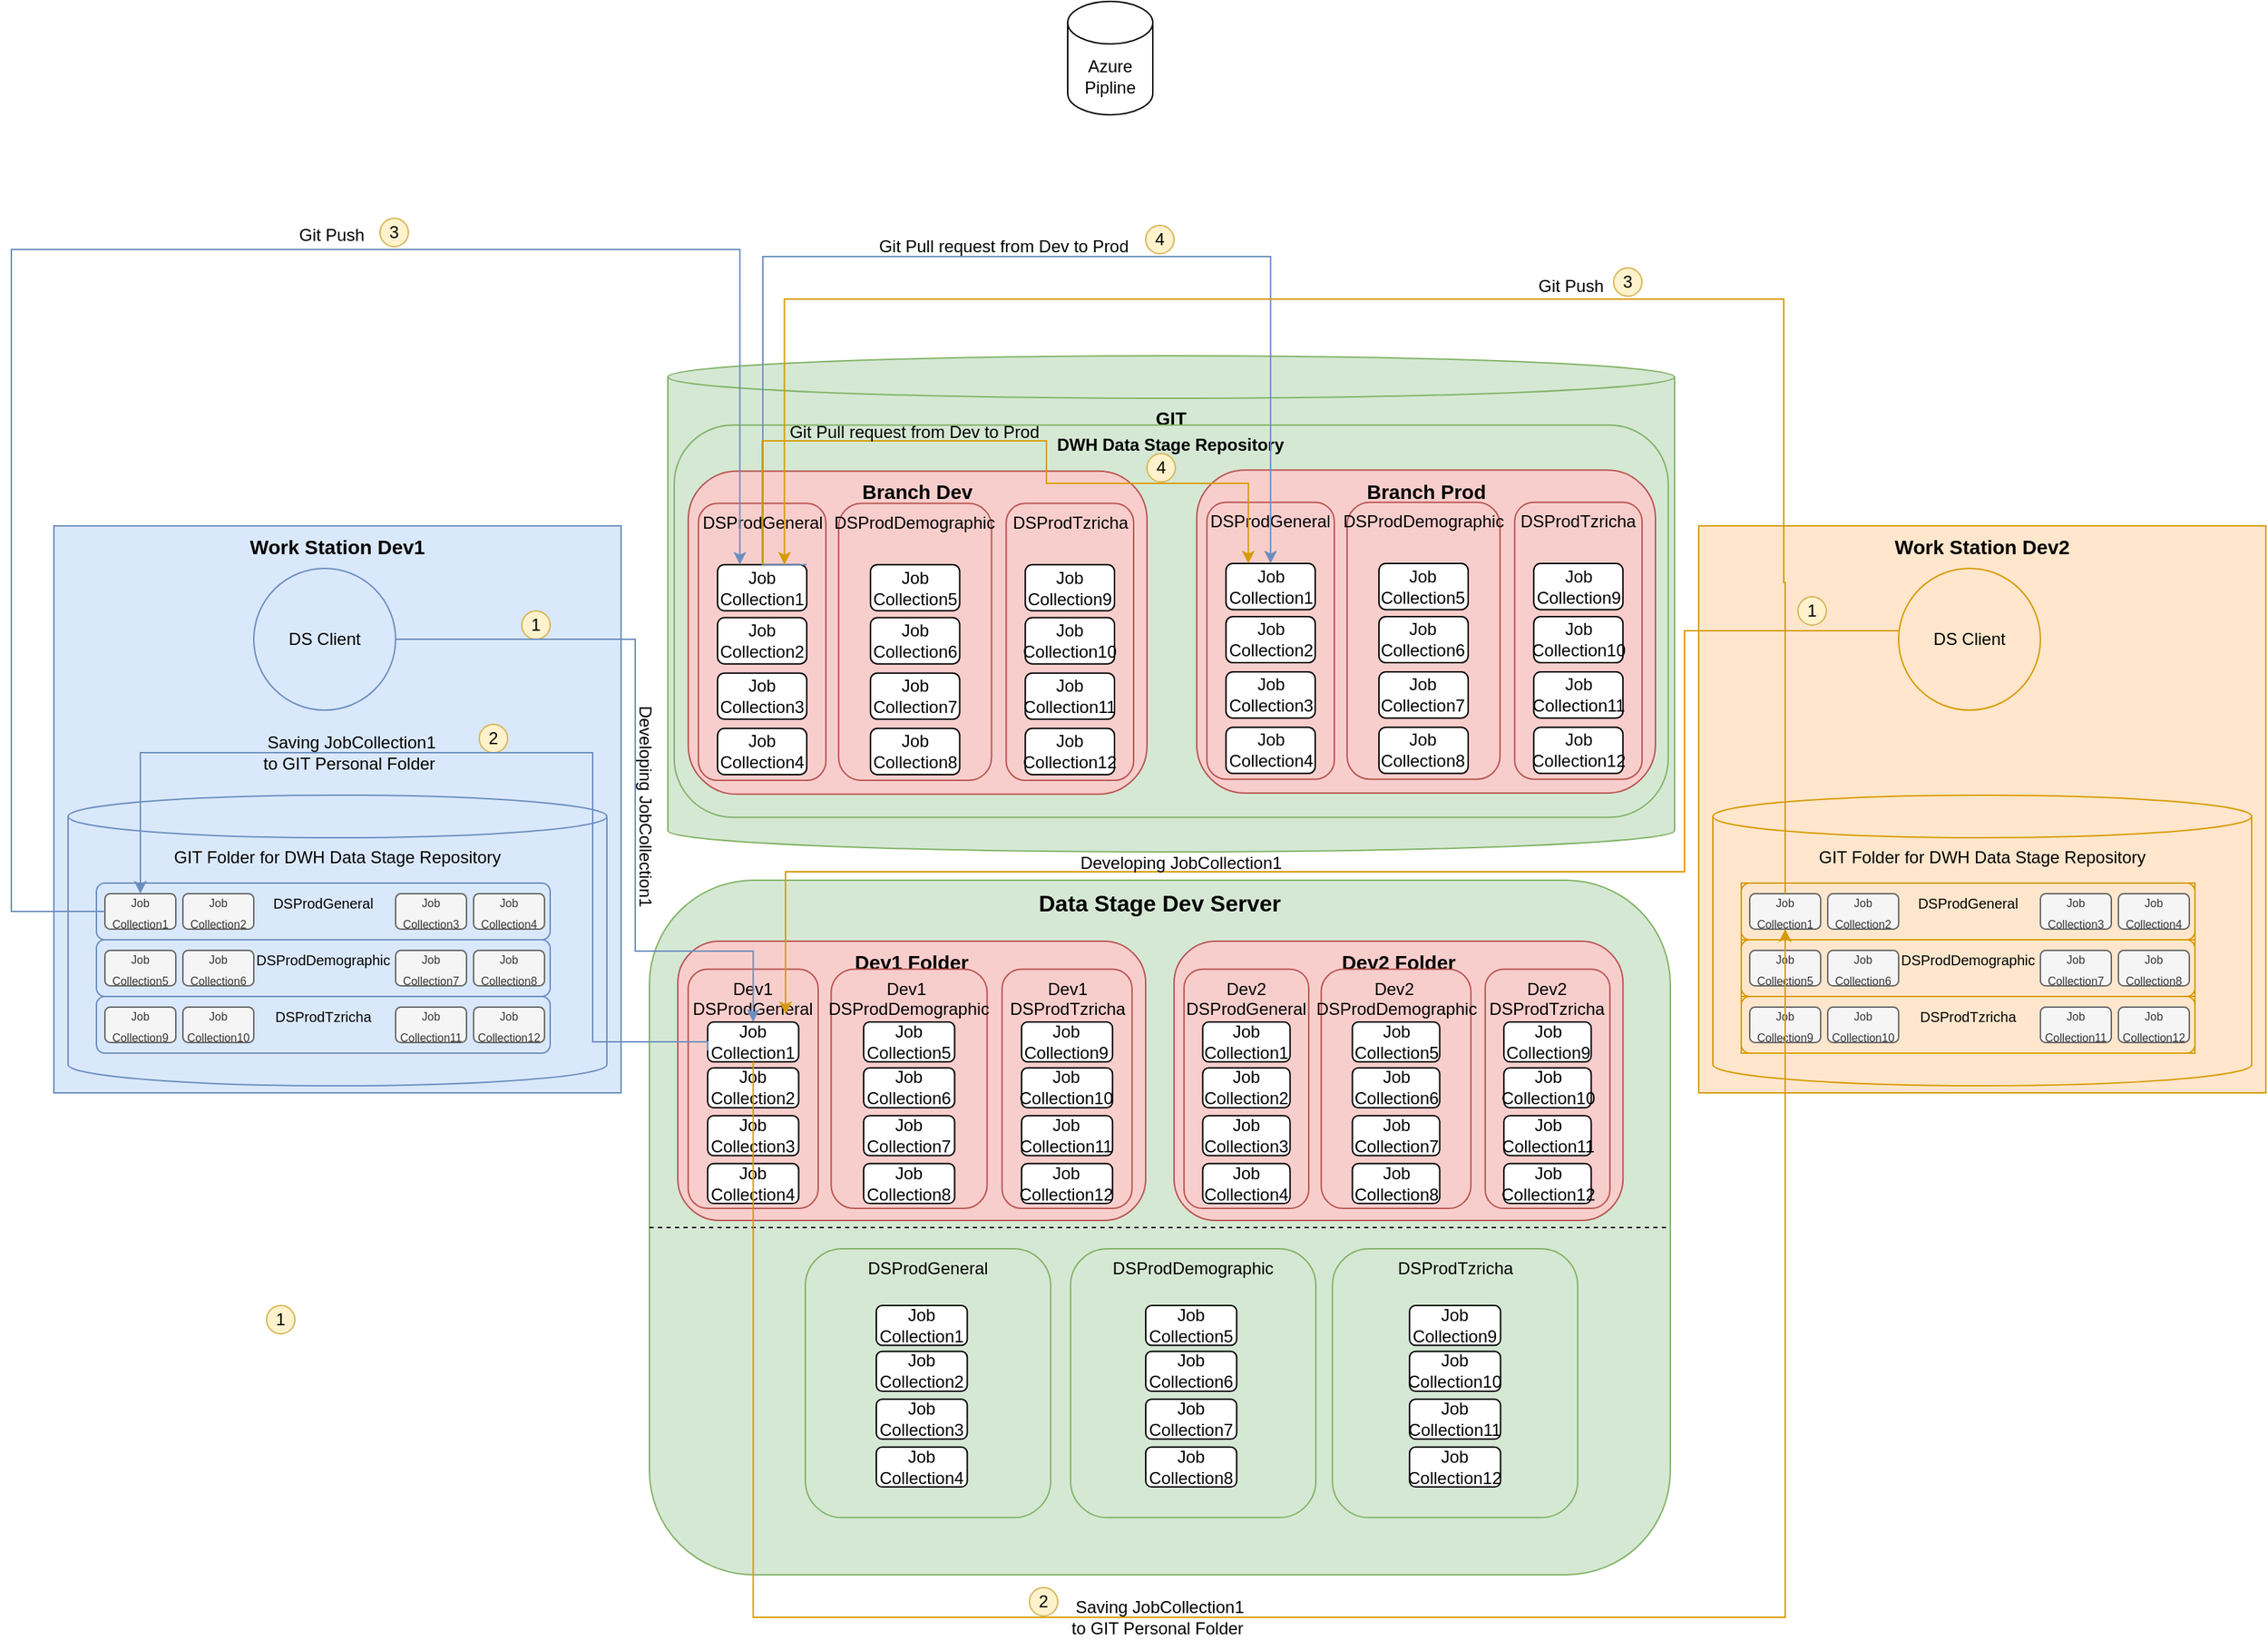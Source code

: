 <mxfile version="21.2.1" type="github">
  <diagram name="‫עמוד-1‬" id="i2Fc2xm11VRdaYwxFgzn">
    <mxGraphModel dx="1434" dy="1933" grid="1" gridSize="10" guides="1" tooltips="1" connect="1" arrows="1" fold="1" page="1" pageScale="1" pageWidth="827" pageHeight="1169" math="0" shadow="0">
      <root>
        <mxCell id="0" />
        <mxCell id="1" parent="0" />
        <mxCell id="r5iFqAWKlbIohHAniu_M-25" value="Azure Pipline" style="shape=cylinder3;whiteSpace=wrap;html=1;boundedLbl=1;backgroundOutline=1;size=15;" parent="1" vertex="1">
          <mxGeometry x="785" y="-450" width="60" height="80" as="geometry" />
        </mxCell>
        <mxCell id="d246zdA38Hne-XJqFqv3-173" value="" style="group" vertex="1" connectable="0" parent="1">
          <mxGeometry x="503" y="-200" width="710" height="350" as="geometry" />
        </mxCell>
        <mxCell id="r5iFqAWKlbIohHAniu_M-11" value="&lt;font size=&quot;1&quot; style=&quot;&quot;&gt;&lt;b style=&quot;font-size: 13px;&quot;&gt;GIT&lt;/b&gt;&lt;/font&gt;" style="shape=cylinder3;whiteSpace=wrap;html=1;boundedLbl=1;backgroundOutline=1;size=15;verticalAlign=top;fillColor=#d5e8d4;strokeColor=#82b366;" parent="d246zdA38Hne-XJqFqv3-173" vertex="1">
          <mxGeometry width="710" height="350" as="geometry" />
        </mxCell>
        <mxCell id="d246zdA38Hne-XJqFqv3-59" value="&lt;font style=&quot;font-size: 12px;&quot;&gt;&lt;b&gt;DWH Data Stage Repository&lt;/b&gt;&lt;/font&gt;" style="rounded=1;whiteSpace=wrap;html=1;fillColor=#d5e8d4;strokeColor=#82b366;verticalAlign=top;" vertex="1" parent="d246zdA38Hne-XJqFqv3-173">
          <mxGeometry x="4.494" y="48.837" width="701.013" height="276.744" as="geometry" />
        </mxCell>
        <mxCell id="d246zdA38Hne-XJqFqv3-96" value="" style="group" vertex="1" connectable="0" parent="d246zdA38Hne-XJqFqv3-173">
          <mxGeometry x="14.38" y="81.395" width="323.544" height="238.605" as="geometry" />
        </mxCell>
        <mxCell id="d246zdA38Hne-XJqFqv3-97" value="Branch Dev" style="rounded=1;whiteSpace=wrap;html=1;fillColor=#f8cecc;strokeColor=#b85450;verticalAlign=top;fontStyle=1;fontSize=14;container=0;" vertex="1" parent="d246zdA38Hne-XJqFqv3-96">
          <mxGeometry width="323.544" height="227.907" as="geometry" />
        </mxCell>
        <mxCell id="d246zdA38Hne-XJqFqv3-98" value="DSProdGeneral" style="rounded=1;whiteSpace=wrap;html=1;verticalAlign=top;fillColor=#f8cecc;strokeColor=#b85450;container=0;" vertex="1" parent="d246zdA38Hne-XJqFqv3-96">
          <mxGeometry x="7.19" y="22.791" width="89.873" height="195.349" as="geometry" />
        </mxCell>
        <mxCell id="d246zdA38Hne-XJqFqv3-99" value="DSProdDemographic" style="rounded=1;whiteSpace=wrap;html=1;verticalAlign=top;fillColor=#f8cecc;strokeColor=#b85450;container=0;" vertex="1" parent="d246zdA38Hne-XJqFqv3-96">
          <mxGeometry x="106.051" y="22.791" width="107.848" height="195.349" as="geometry" />
        </mxCell>
        <mxCell id="d246zdA38Hne-XJqFqv3-100" value="DSProdTzricha" style="rounded=1;whiteSpace=wrap;html=1;verticalAlign=top;fillColor=#f8cecc;strokeColor=#b85450;container=0;" vertex="1" parent="d246zdA38Hne-XJqFqv3-96">
          <mxGeometry x="224.234" y="22.791" width="89.873" height="195.349" as="geometry" />
        </mxCell>
        <mxCell id="d246zdA38Hne-XJqFqv3-101" value="Job Collection1" style="rounded=1;whiteSpace=wrap;html=1;container=0;" vertex="1" parent="d246zdA38Hne-XJqFqv3-96">
          <mxGeometry x="20.671" y="65.93" width="62.911" height="32.558" as="geometry" />
        </mxCell>
        <mxCell id="d246zdA38Hne-XJqFqv3-102" value="Job Collection2" style="rounded=1;whiteSpace=wrap;html=1;container=0;" vertex="1" parent="d246zdA38Hne-XJqFqv3-96">
          <mxGeometry x="20.671" y="103.372" width="62.911" height="32.558" as="geometry" />
        </mxCell>
        <mxCell id="d246zdA38Hne-XJqFqv3-103" value="Job Collection3" style="rounded=1;whiteSpace=wrap;html=1;container=0;" vertex="1" parent="d246zdA38Hne-XJqFqv3-96">
          <mxGeometry x="20.671" y="142.442" width="62.911" height="32.558" as="geometry" />
        </mxCell>
        <mxCell id="d246zdA38Hne-XJqFqv3-104" value="Job Collection4" style="rounded=1;whiteSpace=wrap;html=1;container=0;" vertex="1" parent="d246zdA38Hne-XJqFqv3-96">
          <mxGeometry x="20.671" y="181.512" width="62.911" height="32.558" as="geometry" />
        </mxCell>
        <mxCell id="d246zdA38Hne-XJqFqv3-105" value="Job Collection5" style="rounded=1;whiteSpace=wrap;html=1;container=0;" vertex="1" parent="d246zdA38Hne-XJqFqv3-96">
          <mxGeometry x="128.519" y="65.93" width="62.911" height="32.558" as="geometry" />
        </mxCell>
        <mxCell id="d246zdA38Hne-XJqFqv3-106" value="Job Collection6" style="rounded=1;whiteSpace=wrap;html=1;container=0;" vertex="1" parent="d246zdA38Hne-XJqFqv3-96">
          <mxGeometry x="128.519" y="103.372" width="62.911" height="32.558" as="geometry" />
        </mxCell>
        <mxCell id="d246zdA38Hne-XJqFqv3-107" value="Job Collection7" style="rounded=1;whiteSpace=wrap;html=1;container=0;" vertex="1" parent="d246zdA38Hne-XJqFqv3-96">
          <mxGeometry x="128.519" y="142.442" width="62.911" height="32.558" as="geometry" />
        </mxCell>
        <mxCell id="d246zdA38Hne-XJqFqv3-108" value="Job Collection8" style="rounded=1;whiteSpace=wrap;html=1;container=0;" vertex="1" parent="d246zdA38Hne-XJqFqv3-96">
          <mxGeometry x="128.519" y="181.512" width="62.911" height="32.558" as="geometry" />
        </mxCell>
        <mxCell id="d246zdA38Hne-XJqFqv3-109" value="Job Collection9" style="rounded=1;whiteSpace=wrap;html=1;container=0;" vertex="1" parent="d246zdA38Hne-XJqFqv3-96">
          <mxGeometry x="237.715" y="65.93" width="62.911" height="32.558" as="geometry" />
        </mxCell>
        <mxCell id="d246zdA38Hne-XJqFqv3-110" value="Job Collection10" style="rounded=1;whiteSpace=wrap;html=1;container=0;" vertex="1" parent="d246zdA38Hne-XJqFqv3-96">
          <mxGeometry x="237.715" y="103.372" width="62.911" height="32.558" as="geometry" />
        </mxCell>
        <mxCell id="d246zdA38Hne-XJqFqv3-111" value="Job Collection11" style="rounded=1;whiteSpace=wrap;html=1;container=0;" vertex="1" parent="d246zdA38Hne-XJqFqv3-96">
          <mxGeometry x="237.715" y="142.442" width="62.911" height="32.558" as="geometry" />
        </mxCell>
        <mxCell id="d246zdA38Hne-XJqFqv3-112" value="Job Collection12" style="rounded=1;whiteSpace=wrap;html=1;container=0;" vertex="1" parent="d246zdA38Hne-XJqFqv3-96">
          <mxGeometry x="237.715" y="181.512" width="62.911" height="32.558" as="geometry" />
        </mxCell>
        <mxCell id="d246zdA38Hne-XJqFqv3-226" value="Developing JobCollection1" style="text;html=1;strokeColor=none;fillColor=none;align=center;verticalAlign=middle;whiteSpace=wrap;rounded=0;rotation=90;" vertex="1" parent="d246zdA38Hne-XJqFqv3-96">
          <mxGeometry x="-110.38" y="221.605" width="160" height="30" as="geometry" />
        </mxCell>
        <mxCell id="d246zdA38Hne-XJqFqv3-113" value="" style="group" vertex="1" connectable="0" parent="d246zdA38Hne-XJqFqv3-173">
          <mxGeometry x="372.975" y="80.581" width="323.544" height="227.907" as="geometry" />
        </mxCell>
        <mxCell id="d246zdA38Hne-XJqFqv3-114" value="Branch Prod" style="rounded=1;whiteSpace=wrap;html=1;fillColor=#f8cecc;strokeColor=#b85450;verticalAlign=top;fontStyle=1;fontSize=14;container=0;" vertex="1" parent="d246zdA38Hne-XJqFqv3-113">
          <mxGeometry width="323.544" height="227.907" as="geometry" />
        </mxCell>
        <mxCell id="d246zdA38Hne-XJqFqv3-115" value="DSProdGeneral" style="rounded=1;whiteSpace=wrap;html=1;verticalAlign=top;fillColor=#f8cecc;strokeColor=#b85450;container=0;" vertex="1" parent="d246zdA38Hne-XJqFqv3-113">
          <mxGeometry x="7.19" y="22.791" width="89.873" height="195.349" as="geometry" />
        </mxCell>
        <mxCell id="d246zdA38Hne-XJqFqv3-116" value="DSProdDemographic" style="rounded=1;whiteSpace=wrap;html=1;verticalAlign=top;fillColor=#f8cecc;strokeColor=#b85450;container=0;" vertex="1" parent="d246zdA38Hne-XJqFqv3-113">
          <mxGeometry x="106.051" y="22.791" width="107.848" height="195.349" as="geometry" />
        </mxCell>
        <mxCell id="d246zdA38Hne-XJqFqv3-117" value="DSProdTzricha" style="rounded=1;whiteSpace=wrap;html=1;verticalAlign=top;fillColor=#f8cecc;strokeColor=#b85450;container=0;" vertex="1" parent="d246zdA38Hne-XJqFqv3-113">
          <mxGeometry x="224.234" y="22.791" width="89.873" height="195.349" as="geometry" />
        </mxCell>
        <mxCell id="d246zdA38Hne-XJqFqv3-118" value="Job Collection1" style="rounded=1;whiteSpace=wrap;html=1;container=0;" vertex="1" parent="d246zdA38Hne-XJqFqv3-113">
          <mxGeometry x="20.671" y="65.93" width="62.911" height="32.558" as="geometry" />
        </mxCell>
        <mxCell id="d246zdA38Hne-XJqFqv3-119" value="Job Collection2" style="rounded=1;whiteSpace=wrap;html=1;container=0;" vertex="1" parent="d246zdA38Hne-XJqFqv3-113">
          <mxGeometry x="20.671" y="103.372" width="62.911" height="32.558" as="geometry" />
        </mxCell>
        <mxCell id="d246zdA38Hne-XJqFqv3-120" value="Job Collection3" style="rounded=1;whiteSpace=wrap;html=1;container=0;" vertex="1" parent="d246zdA38Hne-XJqFqv3-113">
          <mxGeometry x="20.671" y="142.442" width="62.911" height="32.558" as="geometry" />
        </mxCell>
        <mxCell id="d246zdA38Hne-XJqFqv3-121" value="Job Collection4" style="rounded=1;whiteSpace=wrap;html=1;container=0;" vertex="1" parent="d246zdA38Hne-XJqFqv3-113">
          <mxGeometry x="20.671" y="181.512" width="62.911" height="32.558" as="geometry" />
        </mxCell>
        <mxCell id="d246zdA38Hne-XJqFqv3-122" value="Job Collection5" style="rounded=1;whiteSpace=wrap;html=1;container=0;" vertex="1" parent="d246zdA38Hne-XJqFqv3-113">
          <mxGeometry x="128.519" y="65.93" width="62.911" height="32.558" as="geometry" />
        </mxCell>
        <mxCell id="d246zdA38Hne-XJqFqv3-123" value="Job Collection6" style="rounded=1;whiteSpace=wrap;html=1;container=0;" vertex="1" parent="d246zdA38Hne-XJqFqv3-113">
          <mxGeometry x="128.519" y="103.372" width="62.911" height="32.558" as="geometry" />
        </mxCell>
        <mxCell id="d246zdA38Hne-XJqFqv3-124" value="Job Collection7" style="rounded=1;whiteSpace=wrap;html=1;container=0;" vertex="1" parent="d246zdA38Hne-XJqFqv3-113">
          <mxGeometry x="128.519" y="142.442" width="62.911" height="32.558" as="geometry" />
        </mxCell>
        <mxCell id="d246zdA38Hne-XJqFqv3-125" value="Job Collection8" style="rounded=1;whiteSpace=wrap;html=1;container=0;" vertex="1" parent="d246zdA38Hne-XJqFqv3-113">
          <mxGeometry x="128.519" y="181.512" width="62.911" height="32.558" as="geometry" />
        </mxCell>
        <mxCell id="d246zdA38Hne-XJqFqv3-126" value="Job Collection9" style="rounded=1;whiteSpace=wrap;html=1;container=0;" vertex="1" parent="d246zdA38Hne-XJqFqv3-113">
          <mxGeometry x="237.715" y="65.93" width="62.911" height="32.558" as="geometry" />
        </mxCell>
        <mxCell id="d246zdA38Hne-XJqFqv3-127" value="Job Collection10" style="rounded=1;whiteSpace=wrap;html=1;container=0;" vertex="1" parent="d246zdA38Hne-XJqFqv3-113">
          <mxGeometry x="237.715" y="103.372" width="62.911" height="32.558" as="geometry" />
        </mxCell>
        <mxCell id="d246zdA38Hne-XJqFqv3-128" value="Job Collection11" style="rounded=1;whiteSpace=wrap;html=1;container=0;" vertex="1" parent="d246zdA38Hne-XJqFqv3-113">
          <mxGeometry x="237.715" y="142.442" width="62.911" height="32.558" as="geometry" />
        </mxCell>
        <mxCell id="d246zdA38Hne-XJqFqv3-129" value="Job Collection12" style="rounded=1;whiteSpace=wrap;html=1;container=0;" vertex="1" parent="d246zdA38Hne-XJqFqv3-113">
          <mxGeometry x="237.715" y="181.512" width="62.911" height="32.558" as="geometry" />
        </mxCell>
        <mxCell id="d246zdA38Hne-XJqFqv3-292" style="edgeStyle=orthogonalEdgeStyle;rounded=0;orthogonalLoop=1;jettySize=auto;html=1;exitX=1;exitY=0;exitDx=0;exitDy=0;entryX=0.5;entryY=0;entryDx=0;entryDy=0;fillColor=#dae8fc;strokeColor=#6c8ebf;" edge="1" parent="d246zdA38Hne-XJqFqv3-173" source="d246zdA38Hne-XJqFqv3-101" target="d246zdA38Hne-XJqFqv3-118">
          <mxGeometry relative="1" as="geometry">
            <mxPoint x="547" y="-50" as="targetPoint" />
            <Array as="points">
              <mxPoint x="67" y="147" />
              <mxPoint x="67" y="-70" />
              <mxPoint x="425" y="-70" />
            </Array>
          </mxGeometry>
        </mxCell>
        <mxCell id="d246zdA38Hne-XJqFqv3-305" style="edgeStyle=orthogonalEdgeStyle;rounded=0;orthogonalLoop=1;jettySize=auto;html=1;entryX=0.25;entryY=0;entryDx=0;entryDy=0;fillColor=#ffe6cc;strokeColor=#d79b00;" edge="1" parent="d246zdA38Hne-XJqFqv3-173" source="d246zdA38Hne-XJqFqv3-101" target="d246zdA38Hne-XJqFqv3-118">
          <mxGeometry relative="1" as="geometry">
            <Array as="points">
              <mxPoint x="67" y="60" />
              <mxPoint x="267" y="60" />
              <mxPoint x="267" y="90" />
              <mxPoint x="409" y="90" />
            </Array>
          </mxGeometry>
        </mxCell>
        <mxCell id="d246zdA38Hne-XJqFqv3-306" value="4" style="ellipse;whiteSpace=wrap;html=1;aspect=fixed;fillColor=#fff2cc;strokeColor=#d6b656;" vertex="1" parent="d246zdA38Hne-XJqFqv3-173">
          <mxGeometry x="337.92" y="69" width="20" height="20" as="geometry" />
        </mxCell>
        <mxCell id="d246zdA38Hne-XJqFqv3-307" value="Git Pull request from Dev to Prod" style="text;html=1;strokeColor=none;fillColor=none;align=center;verticalAlign=middle;whiteSpace=wrap;rounded=0;rotation=0;" vertex="1" parent="d246zdA38Hne-XJqFqv3-173">
          <mxGeometry x="84.15" y="39" width="180" height="30" as="geometry" />
        </mxCell>
        <mxCell id="d246zdA38Hne-XJqFqv3-174" value="" style="group" vertex="1" connectable="0" parent="1">
          <mxGeometry x="490" y="170" width="720" height="490" as="geometry" />
        </mxCell>
        <mxCell id="d246zdA38Hne-XJqFqv3-11" value="&lt;b&gt;&lt;font style=&quot;font-size: 16px;&quot;&gt;Data Stage Dev Server&lt;/font&gt;&lt;/b&gt;" style="rounded=1;whiteSpace=wrap;html=1;fillColor=#d5e8d4;strokeColor=#82b366;direction=south;verticalAlign=top;" vertex="1" parent="d246zdA38Hne-XJqFqv3-174">
          <mxGeometry width="720" height="490" as="geometry" />
        </mxCell>
        <mxCell id="r5iFqAWKlbIohHAniu_M-5" value="" style="endArrow=none;dashed=1;html=1;rounded=0;exitX=0.5;exitY=1;exitDx=0;exitDy=0;entryX=0.5;entryY=0;entryDx=0;entryDy=0;" parent="d246zdA38Hne-XJqFqv3-174" source="d246zdA38Hne-XJqFqv3-11" target="d246zdA38Hne-XJqFqv3-11" edge="1">
          <mxGeometry width="50" height="50" relative="1" as="geometry">
            <mxPoint x="46.753" y="241.839" as="sourcePoint" />
            <mxPoint x="645.195" y="241.839" as="targetPoint" />
          </mxGeometry>
        </mxCell>
        <mxCell id="d246zdA38Hne-XJqFqv3-79" value="" style="group" vertex="1" connectable="0" parent="d246zdA38Hne-XJqFqv3-174">
          <mxGeometry x="370" y="43" width="316.62" height="197" as="geometry" />
        </mxCell>
        <mxCell id="d246zdA38Hne-XJqFqv3-80" value="Dev2 Folder" style="rounded=1;whiteSpace=wrap;html=1;fillColor=#f8cecc;strokeColor=#b85450;verticalAlign=top;fontStyle=1;fontSize=14;container=0;" vertex="1" parent="d246zdA38Hne-XJqFqv3-79">
          <mxGeometry width="316.62" height="197" as="geometry" />
        </mxCell>
        <mxCell id="d246zdA38Hne-XJqFqv3-81" value="Dev2&lt;br&gt;DSProdGeneral" style="rounded=1;whiteSpace=wrap;html=1;verticalAlign=top;fillColor=#f8cecc;strokeColor=#b85450;container=0;" vertex="1" parent="d246zdA38Hne-XJqFqv3-79">
          <mxGeometry x="7.036" y="19.7" width="87.95" height="168.857" as="geometry" />
        </mxCell>
        <mxCell id="d246zdA38Hne-XJqFqv3-82" value="Dev2&amp;nbsp;&lt;br&gt;DSProdDemographic" style="rounded=1;whiteSpace=wrap;html=1;verticalAlign=top;fillColor=#f8cecc;strokeColor=#b85450;container=0;" vertex="1" parent="d246zdA38Hne-XJqFqv3-79">
          <mxGeometry x="103.781" y="19.7" width="105.54" height="168.857" as="geometry" />
        </mxCell>
        <mxCell id="d246zdA38Hne-XJqFqv3-83" value="Dev2&lt;br&gt;DSProdTzricha" style="rounded=1;whiteSpace=wrap;html=1;verticalAlign=top;fillColor=#f8cecc;strokeColor=#b85450;container=0;" vertex="1" parent="d246zdA38Hne-XJqFqv3-79">
          <mxGeometry x="219.435" y="19.7" width="87.95" height="168.857" as="geometry" />
        </mxCell>
        <mxCell id="d246zdA38Hne-XJqFqv3-84" value="Job Collection1" style="rounded=1;whiteSpace=wrap;html=1;container=0;" vertex="1" parent="d246zdA38Hne-XJqFqv3-79">
          <mxGeometry x="20.229" y="56.989" width="61.565" height="28.143" as="geometry" />
        </mxCell>
        <mxCell id="d246zdA38Hne-XJqFqv3-85" value="Job Collection2" style="rounded=1;whiteSpace=wrap;html=1;container=0;" vertex="1" parent="d246zdA38Hne-XJqFqv3-79">
          <mxGeometry x="20.229" y="89.354" width="61.565" height="28.143" as="geometry" />
        </mxCell>
        <mxCell id="d246zdA38Hne-XJqFqv3-86" value="Job Collection3" style="rounded=1;whiteSpace=wrap;html=1;container=0;" vertex="1" parent="d246zdA38Hne-XJqFqv3-79">
          <mxGeometry x="20.229" y="123.125" width="61.565" height="28.143" as="geometry" />
        </mxCell>
        <mxCell id="d246zdA38Hne-XJqFqv3-87" value="Job Collection4" style="rounded=1;whiteSpace=wrap;html=1;container=0;" vertex="1" parent="d246zdA38Hne-XJqFqv3-79">
          <mxGeometry x="20.229" y="156.896" width="61.565" height="28.143" as="geometry" />
        </mxCell>
        <mxCell id="d246zdA38Hne-XJqFqv3-88" value="Job Collection5" style="rounded=1;whiteSpace=wrap;html=1;container=0;" vertex="1" parent="d246zdA38Hne-XJqFqv3-79">
          <mxGeometry x="125.769" y="56.989" width="61.565" height="28.143" as="geometry" />
        </mxCell>
        <mxCell id="d246zdA38Hne-XJqFqv3-89" value="Job Collection6" style="rounded=1;whiteSpace=wrap;html=1;container=0;" vertex="1" parent="d246zdA38Hne-XJqFqv3-79">
          <mxGeometry x="125.769" y="89.354" width="61.565" height="28.143" as="geometry" />
        </mxCell>
        <mxCell id="d246zdA38Hne-XJqFqv3-90" value="Job Collection7" style="rounded=1;whiteSpace=wrap;html=1;container=0;" vertex="1" parent="d246zdA38Hne-XJqFqv3-79">
          <mxGeometry x="125.769" y="123.125" width="61.565" height="28.143" as="geometry" />
        </mxCell>
        <mxCell id="d246zdA38Hne-XJqFqv3-91" value="Job Collection8" style="rounded=1;whiteSpace=wrap;html=1;container=0;" vertex="1" parent="d246zdA38Hne-XJqFqv3-79">
          <mxGeometry x="125.769" y="156.896" width="61.565" height="28.143" as="geometry" />
        </mxCell>
        <mxCell id="d246zdA38Hne-XJqFqv3-92" value="Job Collection9" style="rounded=1;whiteSpace=wrap;html=1;container=0;" vertex="1" parent="d246zdA38Hne-XJqFqv3-79">
          <mxGeometry x="232.628" y="56.989" width="61.565" height="28.143" as="geometry" />
        </mxCell>
        <mxCell id="d246zdA38Hne-XJqFqv3-93" value="Job Collection10" style="rounded=1;whiteSpace=wrap;html=1;container=0;" vertex="1" parent="d246zdA38Hne-XJqFqv3-79">
          <mxGeometry x="232.628" y="89.354" width="61.565" height="28.143" as="geometry" />
        </mxCell>
        <mxCell id="d246zdA38Hne-XJqFqv3-94" value="Job Collection11" style="rounded=1;whiteSpace=wrap;html=1;container=0;" vertex="1" parent="d246zdA38Hne-XJqFqv3-79">
          <mxGeometry x="232.628" y="123.125" width="61.565" height="28.143" as="geometry" />
        </mxCell>
        <mxCell id="d246zdA38Hne-XJqFqv3-95" value="Job Collection12" style="rounded=1;whiteSpace=wrap;html=1;container=0;" vertex="1" parent="d246zdA38Hne-XJqFqv3-79">
          <mxGeometry x="232.628" y="156.896" width="61.565" height="28.143" as="geometry" />
        </mxCell>
        <mxCell id="d246zdA38Hne-XJqFqv3-78" value="" style="group" vertex="1" connectable="0" parent="d246zdA38Hne-XJqFqv3-174">
          <mxGeometry x="20" y="43" width="330" height="197" as="geometry" />
        </mxCell>
        <mxCell id="d246zdA38Hne-XJqFqv3-13" value="Dev1 Folder" style="rounded=1;whiteSpace=wrap;html=1;fillColor=#f8cecc;strokeColor=#b85450;verticalAlign=top;fontStyle=1;fontSize=14;container=0;" vertex="1" parent="d246zdA38Hne-XJqFqv3-78">
          <mxGeometry width="330" height="197" as="geometry" />
        </mxCell>
        <mxCell id="d246zdA38Hne-XJqFqv3-9" value="Dev1 &lt;br&gt;DSProdGeneral" style="rounded=1;whiteSpace=wrap;html=1;verticalAlign=top;fillColor=#f8cecc;strokeColor=#b85450;container=0;" vertex="1" parent="d246zdA38Hne-XJqFqv3-78">
          <mxGeometry x="7.333" y="19.7" width="91.667" height="168.857" as="geometry" />
        </mxCell>
        <mxCell id="d246zdA38Hne-XJqFqv3-12" value="Dev1&amp;nbsp;&lt;br&gt;DSProdDemographic" style="rounded=1;whiteSpace=wrap;html=1;verticalAlign=top;fillColor=#f8cecc;strokeColor=#b85450;container=0;" vertex="1" parent="d246zdA38Hne-XJqFqv3-78">
          <mxGeometry x="108.167" y="19.7" width="110.0" height="168.857" as="geometry" />
        </mxCell>
        <mxCell id="d246zdA38Hne-XJqFqv3-14" value="Dev1&lt;br&gt;DSProdTzricha" style="rounded=1;whiteSpace=wrap;html=1;verticalAlign=top;fillColor=#f8cecc;strokeColor=#b85450;container=0;" vertex="1" parent="d246zdA38Hne-XJqFqv3-78">
          <mxGeometry x="228.708" y="19.7" width="91.667" height="168.857" as="geometry" />
        </mxCell>
        <mxCell id="r5iFqAWKlbIohHAniu_M-6" value="Job Collection1" style="rounded=1;whiteSpace=wrap;html=1;container=0;" parent="d246zdA38Hne-XJqFqv3-78" vertex="1">
          <mxGeometry x="21.083" y="56.989" width="64.167" height="28.143" as="geometry" />
        </mxCell>
        <mxCell id="d246zdA38Hne-XJqFqv3-28" value="Job Collection2" style="rounded=1;whiteSpace=wrap;html=1;container=0;" vertex="1" parent="d246zdA38Hne-XJqFqv3-78">
          <mxGeometry x="21.083" y="89.354" width="64.167" height="28.143" as="geometry" />
        </mxCell>
        <mxCell id="d246zdA38Hne-XJqFqv3-29" value="Job Collection3" style="rounded=1;whiteSpace=wrap;html=1;container=0;" vertex="1" parent="d246zdA38Hne-XJqFqv3-78">
          <mxGeometry x="21.083" y="123.125" width="64.167" height="28.143" as="geometry" />
        </mxCell>
        <mxCell id="d246zdA38Hne-XJqFqv3-30" value="Job Collection4" style="rounded=1;whiteSpace=wrap;html=1;container=0;" vertex="1" parent="d246zdA38Hne-XJqFqv3-78">
          <mxGeometry x="21.083" y="156.896" width="64.167" height="28.143" as="geometry" />
        </mxCell>
        <mxCell id="d246zdA38Hne-XJqFqv3-31" value="Job Collection5" style="rounded=1;whiteSpace=wrap;html=1;container=0;" vertex="1" parent="d246zdA38Hne-XJqFqv3-78">
          <mxGeometry x="131.083" y="56.989" width="64.167" height="28.143" as="geometry" />
        </mxCell>
        <mxCell id="d246zdA38Hne-XJqFqv3-32" value="Job Collection6" style="rounded=1;whiteSpace=wrap;html=1;container=0;" vertex="1" parent="d246zdA38Hne-XJqFqv3-78">
          <mxGeometry x="131.083" y="89.354" width="64.167" height="28.143" as="geometry" />
        </mxCell>
        <mxCell id="d246zdA38Hne-XJqFqv3-33" value="Job Collection7" style="rounded=1;whiteSpace=wrap;html=1;container=0;" vertex="1" parent="d246zdA38Hne-XJqFqv3-78">
          <mxGeometry x="131.083" y="123.125" width="64.167" height="28.143" as="geometry" />
        </mxCell>
        <mxCell id="d246zdA38Hne-XJqFqv3-34" value="Job Collection8" style="rounded=1;whiteSpace=wrap;html=1;container=0;" vertex="1" parent="d246zdA38Hne-XJqFqv3-78">
          <mxGeometry x="131.083" y="156.896" width="64.167" height="28.143" as="geometry" />
        </mxCell>
        <mxCell id="d246zdA38Hne-XJqFqv3-35" value="Job Collection9" style="rounded=1;whiteSpace=wrap;html=1;container=0;" vertex="1" parent="d246zdA38Hne-XJqFqv3-78">
          <mxGeometry x="242.458" y="56.989" width="64.167" height="28.143" as="geometry" />
        </mxCell>
        <mxCell id="d246zdA38Hne-XJqFqv3-36" value="Job Collection10" style="rounded=1;whiteSpace=wrap;html=1;container=0;" vertex="1" parent="d246zdA38Hne-XJqFqv3-78">
          <mxGeometry x="242.458" y="89.354" width="64.167" height="28.143" as="geometry" />
        </mxCell>
        <mxCell id="d246zdA38Hne-XJqFqv3-37" value="Job Collection11" style="rounded=1;whiteSpace=wrap;html=1;container=0;" vertex="1" parent="d246zdA38Hne-XJqFqv3-78">
          <mxGeometry x="242.458" y="123.125" width="64.167" height="28.143" as="geometry" />
        </mxCell>
        <mxCell id="d246zdA38Hne-XJqFqv3-38" value="Job Collection12" style="rounded=1;whiteSpace=wrap;html=1;container=0;" vertex="1" parent="d246zdA38Hne-XJqFqv3-78">
          <mxGeometry x="242.458" y="156.896" width="64.167" height="28.143" as="geometry" />
        </mxCell>
        <mxCell id="d246zdA38Hne-XJqFqv3-223" value="DSProdTzricha" style="rounded=1;whiteSpace=wrap;html=1;verticalAlign=top;fillColor=#d5e8d4;strokeColor=#82b366;" vertex="1" parent="d246zdA38Hne-XJqFqv3-174">
          <mxGeometry x="481.681" y="260.003" width="172.987" height="189.677" as="geometry" />
        </mxCell>
        <mxCell id="d246zdA38Hne-XJqFqv3-224" value="DSProdDemographic" style="rounded=1;whiteSpace=wrap;html=1;verticalAlign=top;fillColor=#d5e8d4;strokeColor=#82b366;" vertex="1" parent="d246zdA38Hne-XJqFqv3-174">
          <mxGeometry x="297.008" y="260.003" width="172.987" height="189.677" as="geometry" />
        </mxCell>
        <mxCell id="d246zdA38Hne-XJqFqv3-6" value="DSProdGeneral" style="rounded=1;whiteSpace=wrap;html=1;verticalAlign=top;fillColor=#d5e8d4;strokeColor=#82b366;" vertex="1" parent="d246zdA38Hne-XJqFqv3-174">
          <mxGeometry x="109.995" y="260.003" width="172.987" height="189.677" as="geometry" />
        </mxCell>
        <mxCell id="d246zdA38Hne-XJqFqv3-271" value="Job Collection1" style="rounded=1;whiteSpace=wrap;html=1;container=0;" vertex="1" parent="d246zdA38Hne-XJqFqv3-174">
          <mxGeometry x="160.003" y="299.999" width="64.167" height="28.143" as="geometry" />
        </mxCell>
        <mxCell id="d246zdA38Hne-XJqFqv3-272" value="Job Collection2" style="rounded=1;whiteSpace=wrap;html=1;container=0;" vertex="1" parent="d246zdA38Hne-XJqFqv3-174">
          <mxGeometry x="160.003" y="332.364" width="64.167" height="28.143" as="geometry" />
        </mxCell>
        <mxCell id="d246zdA38Hne-XJqFqv3-273" value="Job Collection3" style="rounded=1;whiteSpace=wrap;html=1;container=0;" vertex="1" parent="d246zdA38Hne-XJqFqv3-174">
          <mxGeometry x="160.003" y="366.135" width="64.167" height="28.143" as="geometry" />
        </mxCell>
        <mxCell id="d246zdA38Hne-XJqFqv3-274" value="Job Collection4" style="rounded=1;whiteSpace=wrap;html=1;container=0;" vertex="1" parent="d246zdA38Hne-XJqFqv3-174">
          <mxGeometry x="160.003" y="399.906" width="64.167" height="28.143" as="geometry" />
        </mxCell>
        <mxCell id="d246zdA38Hne-XJqFqv3-275" value="Job Collection5" style="rounded=1;whiteSpace=wrap;html=1;container=0;" vertex="1" parent="d246zdA38Hne-XJqFqv3-174">
          <mxGeometry x="350.003" y="299.999" width="64.167" height="28.143" as="geometry" />
        </mxCell>
        <mxCell id="d246zdA38Hne-XJqFqv3-276" value="Job Collection6" style="rounded=1;whiteSpace=wrap;html=1;container=0;" vertex="1" parent="d246zdA38Hne-XJqFqv3-174">
          <mxGeometry x="350.003" y="332.364" width="64.167" height="28.143" as="geometry" />
        </mxCell>
        <mxCell id="d246zdA38Hne-XJqFqv3-277" value="Job Collection7" style="rounded=1;whiteSpace=wrap;html=1;container=0;" vertex="1" parent="d246zdA38Hne-XJqFqv3-174">
          <mxGeometry x="350.003" y="366.135" width="64.167" height="28.143" as="geometry" />
        </mxCell>
        <mxCell id="d246zdA38Hne-XJqFqv3-278" value="Job Collection8" style="rounded=1;whiteSpace=wrap;html=1;container=0;" vertex="1" parent="d246zdA38Hne-XJqFqv3-174">
          <mxGeometry x="350.003" y="399.906" width="64.167" height="28.143" as="geometry" />
        </mxCell>
        <mxCell id="d246zdA38Hne-XJqFqv3-279" value="Job Collection9" style="rounded=1;whiteSpace=wrap;html=1;container=0;" vertex="1" parent="d246zdA38Hne-XJqFqv3-174">
          <mxGeometry x="536.088" y="299.999" width="64.167" height="28.143" as="geometry" />
        </mxCell>
        <mxCell id="d246zdA38Hne-XJqFqv3-280" value="Job Collection10" style="rounded=1;whiteSpace=wrap;html=1;container=0;" vertex="1" parent="d246zdA38Hne-XJqFqv3-174">
          <mxGeometry x="536.088" y="332.364" width="64.167" height="28.143" as="geometry" />
        </mxCell>
        <mxCell id="d246zdA38Hne-XJqFqv3-281" value="Job Collection11" style="rounded=1;whiteSpace=wrap;html=1;container=0;" vertex="1" parent="d246zdA38Hne-XJqFqv3-174">
          <mxGeometry x="536.088" y="366.135" width="64.167" height="28.143" as="geometry" />
        </mxCell>
        <mxCell id="d246zdA38Hne-XJqFqv3-282" value="Job Collection12" style="rounded=1;whiteSpace=wrap;html=1;container=0;" vertex="1" parent="d246zdA38Hne-XJqFqv3-174">
          <mxGeometry x="536.088" y="399.906" width="64.167" height="28.143" as="geometry" />
        </mxCell>
        <mxCell id="d246zdA38Hne-XJqFqv3-175" value="" style="group;fillColor=#ffe6cc;strokeColor=#d79b00;" vertex="1" connectable="0" parent="1">
          <mxGeometry x="1230" y="-80" width="400" height="400" as="geometry" />
        </mxCell>
        <mxCell id="d246zdA38Hne-XJqFqv3-176" value="&lt;b&gt;&lt;font style=&quot;font-size: 14px;&quot;&gt;Work Station Dev2&lt;/font&gt;&lt;/b&gt;" style="whiteSpace=wrap;html=1;aspect=fixed;verticalAlign=top;fillColor=#ffe6cc;strokeColor=#d79b00;" vertex="1" parent="d246zdA38Hne-XJqFqv3-175">
          <mxGeometry width="400" height="400" as="geometry" />
        </mxCell>
        <mxCell id="d246zdA38Hne-XJqFqv3-177" value="DS Client" style="ellipse;whiteSpace=wrap;html=1;aspect=fixed;fillColor=#ffe6cc;strokeColor=#d79b00;" vertex="1" parent="d246zdA38Hne-XJqFqv3-175">
          <mxGeometry x="141" y="30" width="100" height="100" as="geometry" />
        </mxCell>
        <mxCell id="d246zdA38Hne-XJqFqv3-178" value="GIT Folder for DWH Data Stage Repository" style="shape=cylinder3;whiteSpace=wrap;html=1;boundedLbl=1;backgroundOutline=1;size=15;fillColor=#ffe6cc;strokeColor=#d79b00;verticalAlign=top;" vertex="1" parent="d246zdA38Hne-XJqFqv3-175">
          <mxGeometry x="10" y="190" width="380" height="205" as="geometry" />
        </mxCell>
        <mxCell id="d246zdA38Hne-XJqFqv3-181" value="" style="group;fillColor=#ffe6cc;strokeColor=#d79b00;" vertex="1" connectable="0" parent="d246zdA38Hne-XJqFqv3-175">
          <mxGeometry x="30" y="292" width="320" height="40" as="geometry" />
        </mxCell>
        <mxCell id="d246zdA38Hne-XJqFqv3-182" value="&lt;font style=&quot;font-size: 10px;&quot;&gt;DSProdDemographic&lt;/font&gt;" style="rounded=1;whiteSpace=wrap;html=1;fillColor=#ffe6cc;strokeColor=#d79b00;verticalAlign=top;" vertex="1" parent="d246zdA38Hne-XJqFqv3-181">
          <mxGeometry width="320" height="40" as="geometry" />
        </mxCell>
        <mxCell id="d246zdA38Hne-XJqFqv3-183" value="&lt;font style=&quot;font-size: 8px;&quot;&gt;Job Collection5&lt;/font&gt;" style="rounded=1;whiteSpace=wrap;html=1;container=0;fillColor=#f5f5f5;fontColor=#333333;strokeColor=#666666;" vertex="1" parent="d246zdA38Hne-XJqFqv3-181">
          <mxGeometry x="6" y="7.5" width="50" height="25" as="geometry" />
        </mxCell>
        <mxCell id="d246zdA38Hne-XJqFqv3-184" value="&lt;font style=&quot;font-size: 8px;&quot;&gt;Job Collection6&lt;/font&gt;" style="rounded=1;whiteSpace=wrap;html=1;container=0;fillColor=#f5f5f5;fontColor=#333333;strokeColor=#666666;" vertex="1" parent="d246zdA38Hne-XJqFqv3-181">
          <mxGeometry x="61" y="7.5" width="50" height="25" as="geometry" />
        </mxCell>
        <mxCell id="d246zdA38Hne-XJqFqv3-185" value="&lt;font style=&quot;font-size: 8px;&quot;&gt;Job Collection7&lt;/font&gt;" style="rounded=1;whiteSpace=wrap;html=1;container=0;fillColor=#f5f5f5;fontColor=#333333;strokeColor=#666666;" vertex="1" parent="d246zdA38Hne-XJqFqv3-181">
          <mxGeometry x="211" y="7.5" width="50" height="25" as="geometry" />
        </mxCell>
        <mxCell id="d246zdA38Hne-XJqFqv3-186" value="&lt;font style=&quot;font-size: 8px;&quot;&gt;Job Collection8&lt;/font&gt;" style="rounded=1;whiteSpace=wrap;html=1;container=0;fillColor=#f5f5f5;fontColor=#333333;strokeColor=#666666;" vertex="1" parent="d246zdA38Hne-XJqFqv3-181">
          <mxGeometry x="266" y="7.5" width="50" height="25" as="geometry" />
        </mxCell>
        <mxCell id="d246zdA38Hne-XJqFqv3-187" value="" style="group;fillColor=#ffe6cc;strokeColor=#d79b00;" vertex="1" connectable="0" parent="d246zdA38Hne-XJqFqv3-175">
          <mxGeometry x="30" y="332" width="320" height="40" as="geometry" />
        </mxCell>
        <mxCell id="d246zdA38Hne-XJqFqv3-188" value="&lt;font style=&quot;font-size: 10px;&quot;&gt;DSProdTzricha&lt;/font&gt;" style="rounded=1;whiteSpace=wrap;html=1;fillColor=#ffe6cc;strokeColor=#d79b00;verticalAlign=top;" vertex="1" parent="d246zdA38Hne-XJqFqv3-187">
          <mxGeometry width="320" height="40" as="geometry" />
        </mxCell>
        <mxCell id="d246zdA38Hne-XJqFqv3-189" value="&lt;font style=&quot;font-size: 8px;&quot;&gt;Job Collection9&lt;/font&gt;" style="rounded=1;whiteSpace=wrap;html=1;container=0;fillColor=#f5f5f5;fontColor=#333333;strokeColor=#666666;" vertex="1" parent="d246zdA38Hne-XJqFqv3-187">
          <mxGeometry x="6" y="7.5" width="50" height="25" as="geometry" />
        </mxCell>
        <mxCell id="d246zdA38Hne-XJqFqv3-190" value="&lt;font style=&quot;font-size: 8px;&quot;&gt;Job Collection10&lt;/font&gt;" style="rounded=1;whiteSpace=wrap;html=1;container=0;fillColor=#f5f5f5;fontColor=#333333;strokeColor=#666666;" vertex="1" parent="d246zdA38Hne-XJqFqv3-187">
          <mxGeometry x="61" y="7.5" width="50" height="25" as="geometry" />
        </mxCell>
        <mxCell id="d246zdA38Hne-XJqFqv3-191" value="&lt;font style=&quot;font-size: 8px;&quot;&gt;Job Collection11&lt;/font&gt;" style="rounded=1;whiteSpace=wrap;html=1;container=0;fillColor=#f5f5f5;fontColor=#333333;strokeColor=#666666;" vertex="1" parent="d246zdA38Hne-XJqFqv3-187">
          <mxGeometry x="211" y="7.5" width="50" height="25" as="geometry" />
        </mxCell>
        <mxCell id="d246zdA38Hne-XJqFqv3-192" value="&lt;font style=&quot;font-size: 8px;&quot;&gt;Job Collection12&lt;/font&gt;" style="rounded=1;whiteSpace=wrap;html=1;container=0;fillColor=#f5f5f5;fontColor=#333333;strokeColor=#666666;" vertex="1" parent="d246zdA38Hne-XJqFqv3-187">
          <mxGeometry x="266" y="7.5" width="50" height="25" as="geometry" />
        </mxCell>
        <mxCell id="d246zdA38Hne-XJqFqv3-193" value="" style="group;fillColor=#ffe6cc;strokeColor=#d79b00;" vertex="1" connectable="0" parent="d246zdA38Hne-XJqFqv3-175">
          <mxGeometry x="30" y="252" width="320" height="40" as="geometry" />
        </mxCell>
        <mxCell id="d246zdA38Hne-XJqFqv3-194" value="&lt;font style=&quot;font-size: 10px;&quot;&gt;DSProdGeneral&lt;/font&gt;" style="rounded=1;whiteSpace=wrap;html=1;fillColor=#ffe6cc;strokeColor=#d79b00;verticalAlign=top;" vertex="1" parent="d246zdA38Hne-XJqFqv3-193">
          <mxGeometry width="320" height="40" as="geometry" />
        </mxCell>
        <mxCell id="d246zdA38Hne-XJqFqv3-195" value="&lt;font style=&quot;font-size: 8px;&quot;&gt;Job Collection1&lt;/font&gt;" style="rounded=1;whiteSpace=wrap;html=1;container=0;fillColor=#f5f5f5;fontColor=#333333;strokeColor=#666666;" vertex="1" parent="d246zdA38Hne-XJqFqv3-193">
          <mxGeometry x="6" y="7.5" width="50" height="25" as="geometry" />
        </mxCell>
        <mxCell id="d246zdA38Hne-XJqFqv3-196" value="&lt;font style=&quot;font-size: 8px;&quot;&gt;Job Collection2&lt;/font&gt;" style="rounded=1;whiteSpace=wrap;html=1;container=0;fillColor=#f5f5f5;fontColor=#333333;strokeColor=#666666;" vertex="1" parent="d246zdA38Hne-XJqFqv3-193">
          <mxGeometry x="61" y="7.5" width="50" height="25" as="geometry" />
        </mxCell>
        <mxCell id="d246zdA38Hne-XJqFqv3-197" value="&lt;font style=&quot;font-size: 8px;&quot;&gt;Job Collection3&lt;/font&gt;" style="rounded=1;whiteSpace=wrap;html=1;container=0;fillColor=#f5f5f5;fontColor=#333333;strokeColor=#666666;" vertex="1" parent="d246zdA38Hne-XJqFqv3-193">
          <mxGeometry x="211" y="7.5" width="50" height="25" as="geometry" />
        </mxCell>
        <mxCell id="d246zdA38Hne-XJqFqv3-198" value="&lt;font style=&quot;font-size: 8px;&quot;&gt;Job Collection4&lt;/font&gt;" style="rounded=1;whiteSpace=wrap;html=1;container=0;fillColor=#f5f5f5;fontColor=#333333;strokeColor=#666666;" vertex="1" parent="d246zdA38Hne-XJqFqv3-193">
          <mxGeometry x="266" y="7.5" width="50" height="25" as="geometry" />
        </mxCell>
        <mxCell id="d246zdA38Hne-XJqFqv3-300" value="1" style="ellipse;whiteSpace=wrap;html=1;aspect=fixed;fillColor=#fff2cc;strokeColor=#d6b656;" vertex="1" parent="d246zdA38Hne-XJqFqv3-175">
          <mxGeometry x="70" y="50" width="20" height="20" as="geometry" />
        </mxCell>
        <mxCell id="d246zdA38Hne-XJqFqv3-199" value="" style="group" vertex="1" connectable="0" parent="1">
          <mxGeometry x="70" y="-80" width="400" height="400" as="geometry" />
        </mxCell>
        <mxCell id="d246zdA38Hne-XJqFqv3-200" value="&lt;b&gt;&lt;font style=&quot;font-size: 14px;&quot;&gt;Work Station Dev1&lt;/font&gt;&lt;/b&gt;" style="whiteSpace=wrap;html=1;aspect=fixed;verticalAlign=top;fillColor=#dae8fc;strokeColor=#6c8ebf;" vertex="1" parent="d246zdA38Hne-XJqFqv3-199">
          <mxGeometry width="400" height="400" as="geometry" />
        </mxCell>
        <mxCell id="d246zdA38Hne-XJqFqv3-201" value="DS Client" style="ellipse;whiteSpace=wrap;html=1;aspect=fixed;fillColor=#dae8fc;strokeColor=#6c8ebf;" vertex="1" parent="d246zdA38Hne-XJqFqv3-199">
          <mxGeometry x="141" y="30" width="100" height="100" as="geometry" />
        </mxCell>
        <mxCell id="d246zdA38Hne-XJqFqv3-202" value="GIT Folder for DWH Data Stage Repository" style="shape=cylinder3;whiteSpace=wrap;html=1;boundedLbl=1;backgroundOutline=1;size=15;fillColor=#dae8fc;strokeColor=#6c8ebf;verticalAlign=top;" vertex="1" parent="d246zdA38Hne-XJqFqv3-199">
          <mxGeometry x="10" y="190" width="380" height="205" as="geometry" />
        </mxCell>
        <mxCell id="d246zdA38Hne-XJqFqv3-205" value="" style="group" vertex="1" connectable="0" parent="d246zdA38Hne-XJqFqv3-199">
          <mxGeometry x="30" y="292" width="320" height="40" as="geometry" />
        </mxCell>
        <mxCell id="d246zdA38Hne-XJqFqv3-206" value="&lt;font style=&quot;font-size: 10px;&quot;&gt;DSProdDemographic&lt;/font&gt;" style="rounded=1;whiteSpace=wrap;html=1;fillColor=#dae8fc;strokeColor=#6c8ebf;verticalAlign=top;" vertex="1" parent="d246zdA38Hne-XJqFqv3-205">
          <mxGeometry width="320" height="40" as="geometry" />
        </mxCell>
        <mxCell id="d246zdA38Hne-XJqFqv3-207" value="&lt;font style=&quot;font-size: 8px;&quot;&gt;Job Collection5&lt;/font&gt;" style="rounded=1;whiteSpace=wrap;html=1;container=0;fillColor=#f5f5f5;fontColor=#333333;strokeColor=#666666;" vertex="1" parent="d246zdA38Hne-XJqFqv3-205">
          <mxGeometry x="6" y="7.5" width="50" height="25" as="geometry" />
        </mxCell>
        <mxCell id="d246zdA38Hne-XJqFqv3-208" value="&lt;font style=&quot;font-size: 8px;&quot;&gt;Job Collection6&lt;/font&gt;" style="rounded=1;whiteSpace=wrap;html=1;container=0;fillColor=#f5f5f5;fontColor=#333333;strokeColor=#666666;" vertex="1" parent="d246zdA38Hne-XJqFqv3-205">
          <mxGeometry x="61" y="7.5" width="50" height="25" as="geometry" />
        </mxCell>
        <mxCell id="d246zdA38Hne-XJqFqv3-209" value="&lt;font style=&quot;font-size: 8px;&quot;&gt;Job Collection7&lt;/font&gt;" style="rounded=1;whiteSpace=wrap;html=1;container=0;fillColor=#f5f5f5;fontColor=#333333;strokeColor=#666666;" vertex="1" parent="d246zdA38Hne-XJqFqv3-205">
          <mxGeometry x="211" y="7.5" width="50" height="25" as="geometry" />
        </mxCell>
        <mxCell id="d246zdA38Hne-XJqFqv3-210" value="&lt;font style=&quot;font-size: 8px;&quot;&gt;Job Collection8&lt;/font&gt;" style="rounded=1;whiteSpace=wrap;html=1;container=0;fillColor=#f5f5f5;fontColor=#333333;strokeColor=#666666;" vertex="1" parent="d246zdA38Hne-XJqFqv3-205">
          <mxGeometry x="266" y="7.5" width="50" height="25" as="geometry" />
        </mxCell>
        <mxCell id="d246zdA38Hne-XJqFqv3-211" value="" style="group" vertex="1" connectable="0" parent="d246zdA38Hne-XJqFqv3-199">
          <mxGeometry x="30" y="332" width="320" height="40" as="geometry" />
        </mxCell>
        <mxCell id="d246zdA38Hne-XJqFqv3-212" value="&lt;font style=&quot;font-size: 10px;&quot;&gt;DSProdTzricha&lt;/font&gt;" style="rounded=1;whiteSpace=wrap;html=1;fillColor=#dae8fc;strokeColor=#6c8ebf;verticalAlign=top;" vertex="1" parent="d246zdA38Hne-XJqFqv3-211">
          <mxGeometry width="320" height="40" as="geometry" />
        </mxCell>
        <mxCell id="d246zdA38Hne-XJqFqv3-213" value="&lt;font style=&quot;font-size: 8px;&quot;&gt;Job Collection9&lt;/font&gt;" style="rounded=1;whiteSpace=wrap;html=1;container=0;fillColor=#f5f5f5;fontColor=#333333;strokeColor=#666666;" vertex="1" parent="d246zdA38Hne-XJqFqv3-211">
          <mxGeometry x="6" y="7.5" width="50" height="25" as="geometry" />
        </mxCell>
        <mxCell id="d246zdA38Hne-XJqFqv3-214" value="&lt;font style=&quot;font-size: 8px;&quot;&gt;Job Collection10&lt;/font&gt;" style="rounded=1;whiteSpace=wrap;html=1;container=0;fillColor=#f5f5f5;fontColor=#333333;strokeColor=#666666;" vertex="1" parent="d246zdA38Hne-XJqFqv3-211">
          <mxGeometry x="61" y="7.5" width="50" height="25" as="geometry" />
        </mxCell>
        <mxCell id="d246zdA38Hne-XJqFqv3-215" value="&lt;font style=&quot;font-size: 8px;&quot;&gt;Job Collection11&lt;/font&gt;" style="rounded=1;whiteSpace=wrap;html=1;container=0;fillColor=#f5f5f5;fontColor=#333333;strokeColor=#666666;" vertex="1" parent="d246zdA38Hne-XJqFqv3-211">
          <mxGeometry x="211" y="7.5" width="50" height="25" as="geometry" />
        </mxCell>
        <mxCell id="d246zdA38Hne-XJqFqv3-216" value="&lt;font style=&quot;font-size: 8px;&quot;&gt;Job Collection12&lt;/font&gt;" style="rounded=1;whiteSpace=wrap;html=1;container=0;fillColor=#f5f5f5;fontColor=#333333;strokeColor=#666666;" vertex="1" parent="d246zdA38Hne-XJqFqv3-211">
          <mxGeometry x="266" y="7.5" width="50" height="25" as="geometry" />
        </mxCell>
        <mxCell id="d246zdA38Hne-XJqFqv3-217" value="" style="group" vertex="1" connectable="0" parent="d246zdA38Hne-XJqFqv3-199">
          <mxGeometry x="30" y="252" width="320" height="40" as="geometry" />
        </mxCell>
        <mxCell id="d246zdA38Hne-XJqFqv3-218" value="&lt;font style=&quot;font-size: 10px;&quot;&gt;DSProdGeneral&lt;/font&gt;" style="rounded=1;whiteSpace=wrap;html=1;fillColor=#dae8fc;strokeColor=#6c8ebf;verticalAlign=top;" vertex="1" parent="d246zdA38Hne-XJqFqv3-217">
          <mxGeometry width="320" height="40" as="geometry" />
        </mxCell>
        <mxCell id="d246zdA38Hne-XJqFqv3-219" value="&lt;font style=&quot;font-size: 8px;&quot;&gt;Job Collection1&lt;/font&gt;" style="rounded=1;whiteSpace=wrap;html=1;container=0;fillColor=#f5f5f5;fontColor=#333333;strokeColor=#666666;" vertex="1" parent="d246zdA38Hne-XJqFqv3-217">
          <mxGeometry x="6" y="7.5" width="50" height="25" as="geometry" />
        </mxCell>
        <mxCell id="d246zdA38Hne-XJqFqv3-220" value="&lt;font style=&quot;font-size: 8px;&quot;&gt;Job Collection2&lt;/font&gt;" style="rounded=1;whiteSpace=wrap;html=1;container=0;fillColor=#f5f5f5;fontColor=#333333;strokeColor=#666666;" vertex="1" parent="d246zdA38Hne-XJqFqv3-217">
          <mxGeometry x="61" y="7.5" width="50" height="25" as="geometry" />
        </mxCell>
        <mxCell id="d246zdA38Hne-XJqFqv3-221" value="&lt;font style=&quot;font-size: 8px;&quot;&gt;Job Collection3&lt;/font&gt;" style="rounded=1;whiteSpace=wrap;html=1;container=0;fillColor=#f5f5f5;fontColor=#333333;strokeColor=#666666;" vertex="1" parent="d246zdA38Hne-XJqFqv3-217">
          <mxGeometry x="211" y="7.5" width="50" height="25" as="geometry" />
        </mxCell>
        <mxCell id="d246zdA38Hne-XJqFqv3-222" value="&lt;font style=&quot;font-size: 8px;&quot;&gt;Job Collection4&lt;/font&gt;" style="rounded=1;whiteSpace=wrap;html=1;container=0;fillColor=#f5f5f5;fontColor=#333333;strokeColor=#666666;" vertex="1" parent="d246zdA38Hne-XJqFqv3-217">
          <mxGeometry x="266" y="7.5" width="50" height="25" as="geometry" />
        </mxCell>
        <mxCell id="d246zdA38Hne-XJqFqv3-269" value="Saving JobCollection1&lt;br&gt;to GIT Personal Folder&amp;nbsp;" style="text;html=1;strokeColor=none;fillColor=none;align=center;verticalAlign=middle;whiteSpace=wrap;rounded=0;rotation=0;" vertex="1" parent="d246zdA38Hne-XJqFqv3-199">
          <mxGeometry x="130" y="145" width="160" height="30" as="geometry" />
        </mxCell>
        <mxCell id="d246zdA38Hne-XJqFqv3-284" value="1" style="ellipse;whiteSpace=wrap;html=1;aspect=fixed;fillColor=#fff2cc;strokeColor=#d6b656;" vertex="1" parent="d246zdA38Hne-XJqFqv3-199">
          <mxGeometry x="330" y="60" width="20" height="20" as="geometry" />
        </mxCell>
        <mxCell id="d246zdA38Hne-XJqFqv3-285" value="2" style="ellipse;whiteSpace=wrap;html=1;aspect=fixed;fillColor=#fff2cc;strokeColor=#d6b656;" vertex="1" parent="d246zdA38Hne-XJqFqv3-199">
          <mxGeometry x="300" y="140" width="20" height="20" as="geometry" />
        </mxCell>
        <mxCell id="d246zdA38Hne-XJqFqv3-225" value="" style="edgeStyle=orthogonalEdgeStyle;rounded=0;orthogonalLoop=1;jettySize=auto;html=1;entryX=0.5;entryY=0;entryDx=0;entryDy=0;fontColor=#7EA6E0;fillColor=#dae8fc;strokeColor=#6c8ebf;" edge="1" parent="1" source="d246zdA38Hne-XJqFqv3-201" target="r5iFqAWKlbIohHAniu_M-6">
          <mxGeometry x="-0.092" relative="1" as="geometry">
            <Array as="points">
              <mxPoint x="480" />
              <mxPoint x="480" y="220" />
              <mxPoint x="563" y="220" />
            </Array>
            <mxPoint as="offset" />
          </mxGeometry>
        </mxCell>
        <mxCell id="d246zdA38Hne-XJqFqv3-228" style="edgeStyle=orthogonalEdgeStyle;rounded=0;orthogonalLoop=1;jettySize=auto;html=1;entryX=0.5;entryY=0;entryDx=0;entryDy=0;fillColor=#dae8fc;strokeColor=#6c8ebf;" edge="1" parent="1" target="d246zdA38Hne-XJqFqv3-219">
          <mxGeometry relative="1" as="geometry">
            <mxPoint x="531" y="290" as="sourcePoint" />
            <Array as="points">
              <mxPoint x="531" y="284" />
              <mxPoint x="450" y="284" />
              <mxPoint x="450" y="80" />
              <mxPoint x="131" y="80" />
            </Array>
          </mxGeometry>
        </mxCell>
        <mxCell id="d246zdA38Hne-XJqFqv3-283" value="1" style="ellipse;whiteSpace=wrap;html=1;aspect=fixed;fillColor=#fff2cc;strokeColor=#d6b656;" vertex="1" parent="1">
          <mxGeometry x="220" y="470" width="20" height="20" as="geometry" />
        </mxCell>
        <mxCell id="d246zdA38Hne-XJqFqv3-287" value="3" style="ellipse;whiteSpace=wrap;html=1;aspect=fixed;fillColor=#fff2cc;strokeColor=#d6b656;" vertex="1" parent="1">
          <mxGeometry x="300" y="-297" width="20" height="20" as="geometry" />
        </mxCell>
        <mxCell id="d246zdA38Hne-XJqFqv3-291" style="edgeStyle=orthogonalEdgeStyle;rounded=0;orthogonalLoop=1;jettySize=auto;html=1;fillColor=#dae8fc;strokeColor=#6c8ebf;entryX=0.25;entryY=0;entryDx=0;entryDy=0;" edge="1" parent="1" source="d246zdA38Hne-XJqFqv3-219" target="d246zdA38Hne-XJqFqv3-101">
          <mxGeometry relative="1" as="geometry">
            <mxPoint x="100" y="-275" as="targetPoint" />
            <Array as="points">
              <mxPoint x="40" y="192" />
              <mxPoint x="40" y="-275" />
              <mxPoint x="554" y="-275" />
            </Array>
          </mxGeometry>
        </mxCell>
        <mxCell id="d246zdA38Hne-XJqFqv3-293" value="Git Pull request from Dev to Prod" style="text;html=1;strokeColor=none;fillColor=none;align=center;verticalAlign=middle;whiteSpace=wrap;rounded=0;rotation=0;" vertex="1" parent="1">
          <mxGeometry x="650" y="-292" width="180" height="30" as="geometry" />
        </mxCell>
        <mxCell id="d246zdA38Hne-XJqFqv3-294" value="Git Push" style="text;html=1;strokeColor=none;fillColor=none;align=center;verticalAlign=middle;whiteSpace=wrap;rounded=0;rotation=0;" vertex="1" parent="1">
          <mxGeometry x="216" y="-300" width="100" height="30" as="geometry" />
        </mxCell>
        <mxCell id="d246zdA38Hne-XJqFqv3-295" value="4" style="ellipse;whiteSpace=wrap;html=1;aspect=fixed;fillColor=#fff2cc;strokeColor=#d6b656;" vertex="1" parent="1">
          <mxGeometry x="840" y="-292" width="20" height="20" as="geometry" />
        </mxCell>
        <mxCell id="d246zdA38Hne-XJqFqv3-296" style="edgeStyle=orthogonalEdgeStyle;rounded=0;orthogonalLoop=1;jettySize=auto;html=1;entryX=0.856;entryY=0.018;entryDx=0;entryDy=0;entryPerimeter=0;fillColor=#ffe6cc;strokeColor=#d79b00;exitX=0;exitY=0.5;exitDx=0;exitDy=0;" edge="1" parent="1">
          <mxGeometry relative="1" as="geometry">
            <mxPoint x="1371" y="-6" as="sourcePoint" />
            <mxPoint x="586.01" y="264.496" as="targetPoint" />
            <Array as="points">
              <mxPoint x="1220" y="-6" />
              <mxPoint x="1220" y="164" />
              <mxPoint x="586" y="164" />
            </Array>
          </mxGeometry>
        </mxCell>
        <mxCell id="d246zdA38Hne-XJqFqv3-297" value="Developing JobCollection1" style="text;html=1;strokeColor=none;fillColor=none;align=center;verticalAlign=middle;whiteSpace=wrap;rounded=0;rotation=0;" vertex="1" parent="1">
          <mxGeometry x="785" y="143" width="160" height="30" as="geometry" />
        </mxCell>
        <mxCell id="d246zdA38Hne-XJqFqv3-298" style="edgeStyle=orthogonalEdgeStyle;rounded=0;orthogonalLoop=1;jettySize=auto;html=1;fillColor=#ffe6cc;strokeColor=#d79b00;entryX=0.5;entryY=1;entryDx=0;entryDy=0;" edge="1" parent="1" source="r5iFqAWKlbIohHAniu_M-6" target="d246zdA38Hne-XJqFqv3-195">
          <mxGeometry relative="1" as="geometry">
            <mxPoint x="1230" y="420" as="targetPoint" />
            <Array as="points">
              <mxPoint x="563" y="690" />
              <mxPoint x="1291" y="690" />
            </Array>
          </mxGeometry>
        </mxCell>
        <mxCell id="d246zdA38Hne-XJqFqv3-299" value="Saving JobCollection1&lt;br&gt;to GIT Personal Folder&amp;nbsp;" style="text;html=1;strokeColor=none;fillColor=none;align=center;verticalAlign=middle;whiteSpace=wrap;rounded=0;rotation=0;" vertex="1" parent="1">
          <mxGeometry x="770" y="675" width="160" height="30" as="geometry" />
        </mxCell>
        <mxCell id="d246zdA38Hne-XJqFqv3-301" value="2" style="ellipse;whiteSpace=wrap;html=1;aspect=fixed;fillColor=#fff2cc;strokeColor=#d6b656;" vertex="1" parent="1">
          <mxGeometry x="758" y="669" width="20" height="20" as="geometry" />
        </mxCell>
        <mxCell id="d246zdA38Hne-XJqFqv3-302" style="edgeStyle=orthogonalEdgeStyle;rounded=0;orthogonalLoop=1;jettySize=auto;html=1;entryX=0.75;entryY=0;entryDx=0;entryDy=0;fillColor=#ffe6cc;strokeColor=#d79b00;" edge="1" parent="1" source="d246zdA38Hne-XJqFqv3-195" target="d246zdA38Hne-XJqFqv3-101">
          <mxGeometry relative="1" as="geometry">
            <mxPoint x="600" y="-230" as="targetPoint" />
            <Array as="points">
              <mxPoint x="1291" y="-40" />
              <mxPoint x="1290" y="-40" />
              <mxPoint x="1290" y="-240" />
              <mxPoint x="585" y="-240" />
            </Array>
          </mxGeometry>
        </mxCell>
        <mxCell id="d246zdA38Hne-XJqFqv3-303" value="3" style="ellipse;whiteSpace=wrap;html=1;aspect=fixed;fillColor=#fff2cc;strokeColor=#d6b656;" vertex="1" parent="1">
          <mxGeometry x="1170" y="-262" width="20" height="20" as="geometry" />
        </mxCell>
        <mxCell id="d246zdA38Hne-XJqFqv3-304" value="Git Push" style="text;html=1;strokeColor=none;fillColor=none;align=center;verticalAlign=middle;whiteSpace=wrap;rounded=0;rotation=0;" vertex="1" parent="1">
          <mxGeometry x="1050" y="-264" width="180" height="30" as="geometry" />
        </mxCell>
      </root>
    </mxGraphModel>
  </diagram>
</mxfile>
